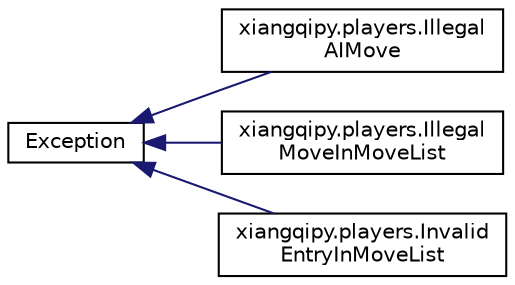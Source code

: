 digraph "Graphical Class Hierarchy"
{
 // LATEX_PDF_SIZE
  edge [fontname="Helvetica",fontsize="10",labelfontname="Helvetica",labelfontsize="10"];
  node [fontname="Helvetica",fontsize="10",shape=record];
  rankdir="LR";
  Node0 [label="Exception",height=0.2,width=0.4,color="black", fillcolor="white", style="filled",URL="$classException.html",tooltip=" "];
  Node0 -> Node1 [dir="back",color="midnightblue",fontsize="10",style="solid",fontname="Helvetica"];
  Node1 [label="xiangqipy.players.Illegal\lAIMove",height=0.2,width=0.4,color="black", fillcolor="white", style="filled",URL="$classxiangqipy_1_1players_1_1IllegalAIMove.html",tooltip="Raised when AI player proposed illegal move."];
  Node0 -> Node2 [dir="back",color="midnightblue",fontsize="10",style="solid",fontname="Helvetica"];
  Node2 [label="xiangqipy.players.Illegal\lMoveInMoveList",height=0.2,width=0.4,color="black", fillcolor="white", style="filled",URL="$classxiangqipy_1_1players_1_1IllegalMoveInMoveList.html",tooltip="Raised when scripted player proposes an illegal move."];
  Node0 -> Node3 [dir="back",color="midnightblue",fontsize="10",style="solid",fontname="Helvetica"];
  Node3 [label="xiangqipy.players.Invalid\lEntryInMoveList",height=0.2,width=0.4,color="black", fillcolor="white", style="filled",URL="$classxiangqipy_1_1players_1_1InvalidEntryInMoveList.html",tooltip="Raised when scripted player proposed move has invalid syntax."];
}

